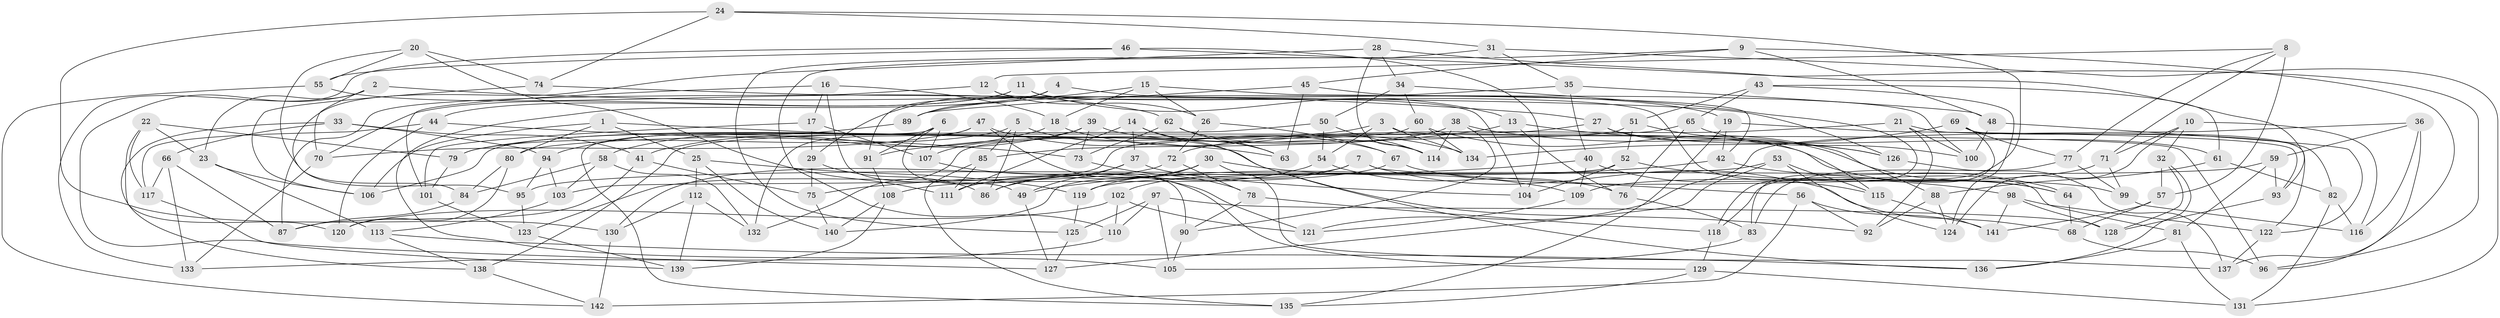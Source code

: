 // Generated by graph-tools (version 1.1) at 2025/03/03/09/25 03:03:01]
// undirected, 142 vertices, 284 edges
graph export_dot {
graph [start="1"]
  node [color=gray90,style=filled];
  1;
  2;
  3;
  4;
  5;
  6;
  7;
  8;
  9;
  10;
  11;
  12;
  13;
  14;
  15;
  16;
  17;
  18;
  19;
  20;
  21;
  22;
  23;
  24;
  25;
  26;
  27;
  28;
  29;
  30;
  31;
  32;
  33;
  34;
  35;
  36;
  37;
  38;
  39;
  40;
  41;
  42;
  43;
  44;
  45;
  46;
  47;
  48;
  49;
  50;
  51;
  52;
  53;
  54;
  55;
  56;
  57;
  58;
  59;
  60;
  61;
  62;
  63;
  64;
  65;
  66;
  67;
  68;
  69;
  70;
  71;
  72;
  73;
  74;
  75;
  76;
  77;
  78;
  79;
  80;
  81;
  82;
  83;
  84;
  85;
  86;
  87;
  88;
  89;
  90;
  91;
  92;
  93;
  94;
  95;
  96;
  97;
  98;
  99;
  100;
  101;
  102;
  103;
  104;
  105;
  106;
  107;
  108;
  109;
  110;
  111;
  112;
  113;
  114;
  115;
  116;
  117;
  118;
  119;
  120;
  121;
  122;
  123;
  124;
  125;
  126;
  127;
  128;
  129;
  130;
  131;
  132;
  133;
  134;
  135;
  136;
  137;
  138;
  139;
  140;
  141;
  142;
  1 -- 25;
  1 -- 80;
  1 -- 63;
  1 -- 106;
  2 -- 27;
  2 -- 70;
  2 -- 23;
  2 -- 127;
  3 -- 134;
  3 -- 79;
  3 -- 96;
  3 -- 54;
  4 -- 19;
  4 -- 89;
  4 -- 105;
  4 -- 91;
  5 -- 92;
  5 -- 85;
  5 -- 79;
  5 -- 86;
  6 -- 135;
  6 -- 91;
  6 -- 90;
  6 -- 107;
  7 -- 56;
  7 -- 102;
  7 -- 68;
  7 -- 130;
  8 -- 71;
  8 -- 77;
  8 -- 57;
  8 -- 12;
  9 -- 137;
  9 -- 45;
  9 -- 110;
  9 -- 48;
  10 -- 124;
  10 -- 71;
  10 -- 32;
  10 -- 116;
  11 -- 70;
  11 -- 13;
  11 -- 44;
  11 -- 81;
  12 -- 87;
  12 -- 104;
  12 -- 26;
  13 -- 91;
  13 -- 76;
  13 -- 126;
  14 -- 111;
  14 -- 63;
  14 -- 37;
  14 -- 136;
  15 -- 42;
  15 -- 29;
  15 -- 26;
  15 -- 18;
  16 -- 49;
  16 -- 17;
  16 -- 101;
  16 -- 18;
  17 -- 29;
  17 -- 101;
  17 -- 107;
  18 -- 58;
  18 -- 134;
  19 -- 135;
  19 -- 42;
  19 -- 93;
  20 -- 55;
  20 -- 95;
  20 -- 74;
  20 -- 111;
  21 -- 82;
  21 -- 100;
  21 -- 92;
  21 -- 72;
  22 -- 23;
  22 -- 120;
  22 -- 79;
  22 -- 117;
  23 -- 113;
  23 -- 106;
  24 -- 31;
  24 -- 118;
  24 -- 130;
  24 -- 74;
  25 -- 140;
  25 -- 112;
  25 -- 119;
  26 -- 67;
  26 -- 72;
  27 -- 115;
  27 -- 61;
  27 -- 80;
  28 -- 34;
  28 -- 84;
  28 -- 93;
  28 -- 114;
  29 -- 75;
  29 -- 86;
  30 -- 119;
  30 -- 111;
  30 -- 109;
  30 -- 137;
  31 -- 131;
  31 -- 125;
  31 -- 35;
  32 -- 136;
  32 -- 57;
  32 -- 128;
  33 -- 94;
  33 -- 138;
  33 -- 41;
  33 -- 66;
  34 -- 60;
  34 -- 118;
  34 -- 50;
  35 -- 48;
  35 -- 40;
  35 -- 89;
  36 -- 96;
  36 -- 59;
  36 -- 116;
  36 -- 121;
  37 -- 86;
  37 -- 49;
  37 -- 104;
  38 -- 90;
  38 -- 114;
  38 -- 85;
  38 -- 126;
  39 -- 107;
  39 -- 41;
  39 -- 64;
  39 -- 73;
  40 -- 75;
  40 -- 109;
  40 -- 115;
  41 -- 75;
  41 -- 87;
  42 -- 49;
  42 -- 64;
  43 -- 124;
  43 -- 51;
  43 -- 61;
  43 -- 65;
  44 -- 120;
  44 -- 73;
  44 -- 117;
  45 -- 100;
  45 -- 89;
  45 -- 63;
  46 -- 104;
  46 -- 133;
  46 -- 55;
  46 -- 96;
  47 -- 67;
  47 -- 129;
  47 -- 70;
  47 -- 132;
  48 -- 122;
  48 -- 100;
  49 -- 127;
  50 -- 54;
  50 -- 138;
  50 -- 114;
  51 -- 52;
  51 -- 88;
  51 -- 132;
  52 -- 98;
  52 -- 140;
  52 -- 104;
  53 -- 127;
  53 -- 115;
  53 -- 95;
  53 -- 124;
  54 -- 76;
  54 -- 86;
  55 -- 62;
  55 -- 142;
  56 -- 92;
  56 -- 142;
  56 -- 141;
  57 -- 68;
  57 -- 141;
  58 -- 84;
  58 -- 103;
  58 -- 132;
  59 -- 93;
  59 -- 81;
  59 -- 119;
  60 -- 134;
  60 -- 106;
  60 -- 64;
  61 -- 82;
  61 -- 88;
  62 -- 73;
  62 -- 114;
  62 -- 63;
  64 -- 68;
  65 -- 100;
  65 -- 103;
  65 -- 76;
  66 -- 87;
  66 -- 133;
  66 -- 117;
  67 -- 108;
  67 -- 99;
  68 -- 96;
  69 -- 122;
  69 -- 83;
  69 -- 77;
  69 -- 134;
  70 -- 133;
  71 -- 109;
  71 -- 99;
  72 -- 123;
  72 -- 78;
  73 -- 78;
  74 -- 126;
  74 -- 106;
  75 -- 140;
  76 -- 83;
  77 -- 99;
  77 -- 83;
  78 -- 118;
  78 -- 90;
  79 -- 101;
  80 -- 120;
  80 -- 84;
  81 -- 136;
  81 -- 131;
  82 -- 116;
  82 -- 131;
  83 -- 105;
  84 -- 87;
  85 -- 135;
  85 -- 111;
  88 -- 92;
  88 -- 124;
  89 -- 94;
  90 -- 105;
  91 -- 108;
  93 -- 128;
  94 -- 95;
  94 -- 103;
  95 -- 123;
  97 -- 110;
  97 -- 105;
  97 -- 125;
  97 -- 128;
  98 -- 141;
  98 -- 128;
  98 -- 122;
  99 -- 116;
  101 -- 123;
  102 -- 110;
  102 -- 120;
  102 -- 121;
  103 -- 113;
  107 -- 121;
  108 -- 140;
  108 -- 139;
  109 -- 121;
  110 -- 133;
  112 -- 130;
  112 -- 132;
  112 -- 139;
  113 -- 136;
  113 -- 138;
  115 -- 141;
  117 -- 139;
  118 -- 129;
  119 -- 125;
  122 -- 137;
  123 -- 139;
  125 -- 127;
  126 -- 137;
  129 -- 135;
  129 -- 131;
  130 -- 142;
  138 -- 142;
}

